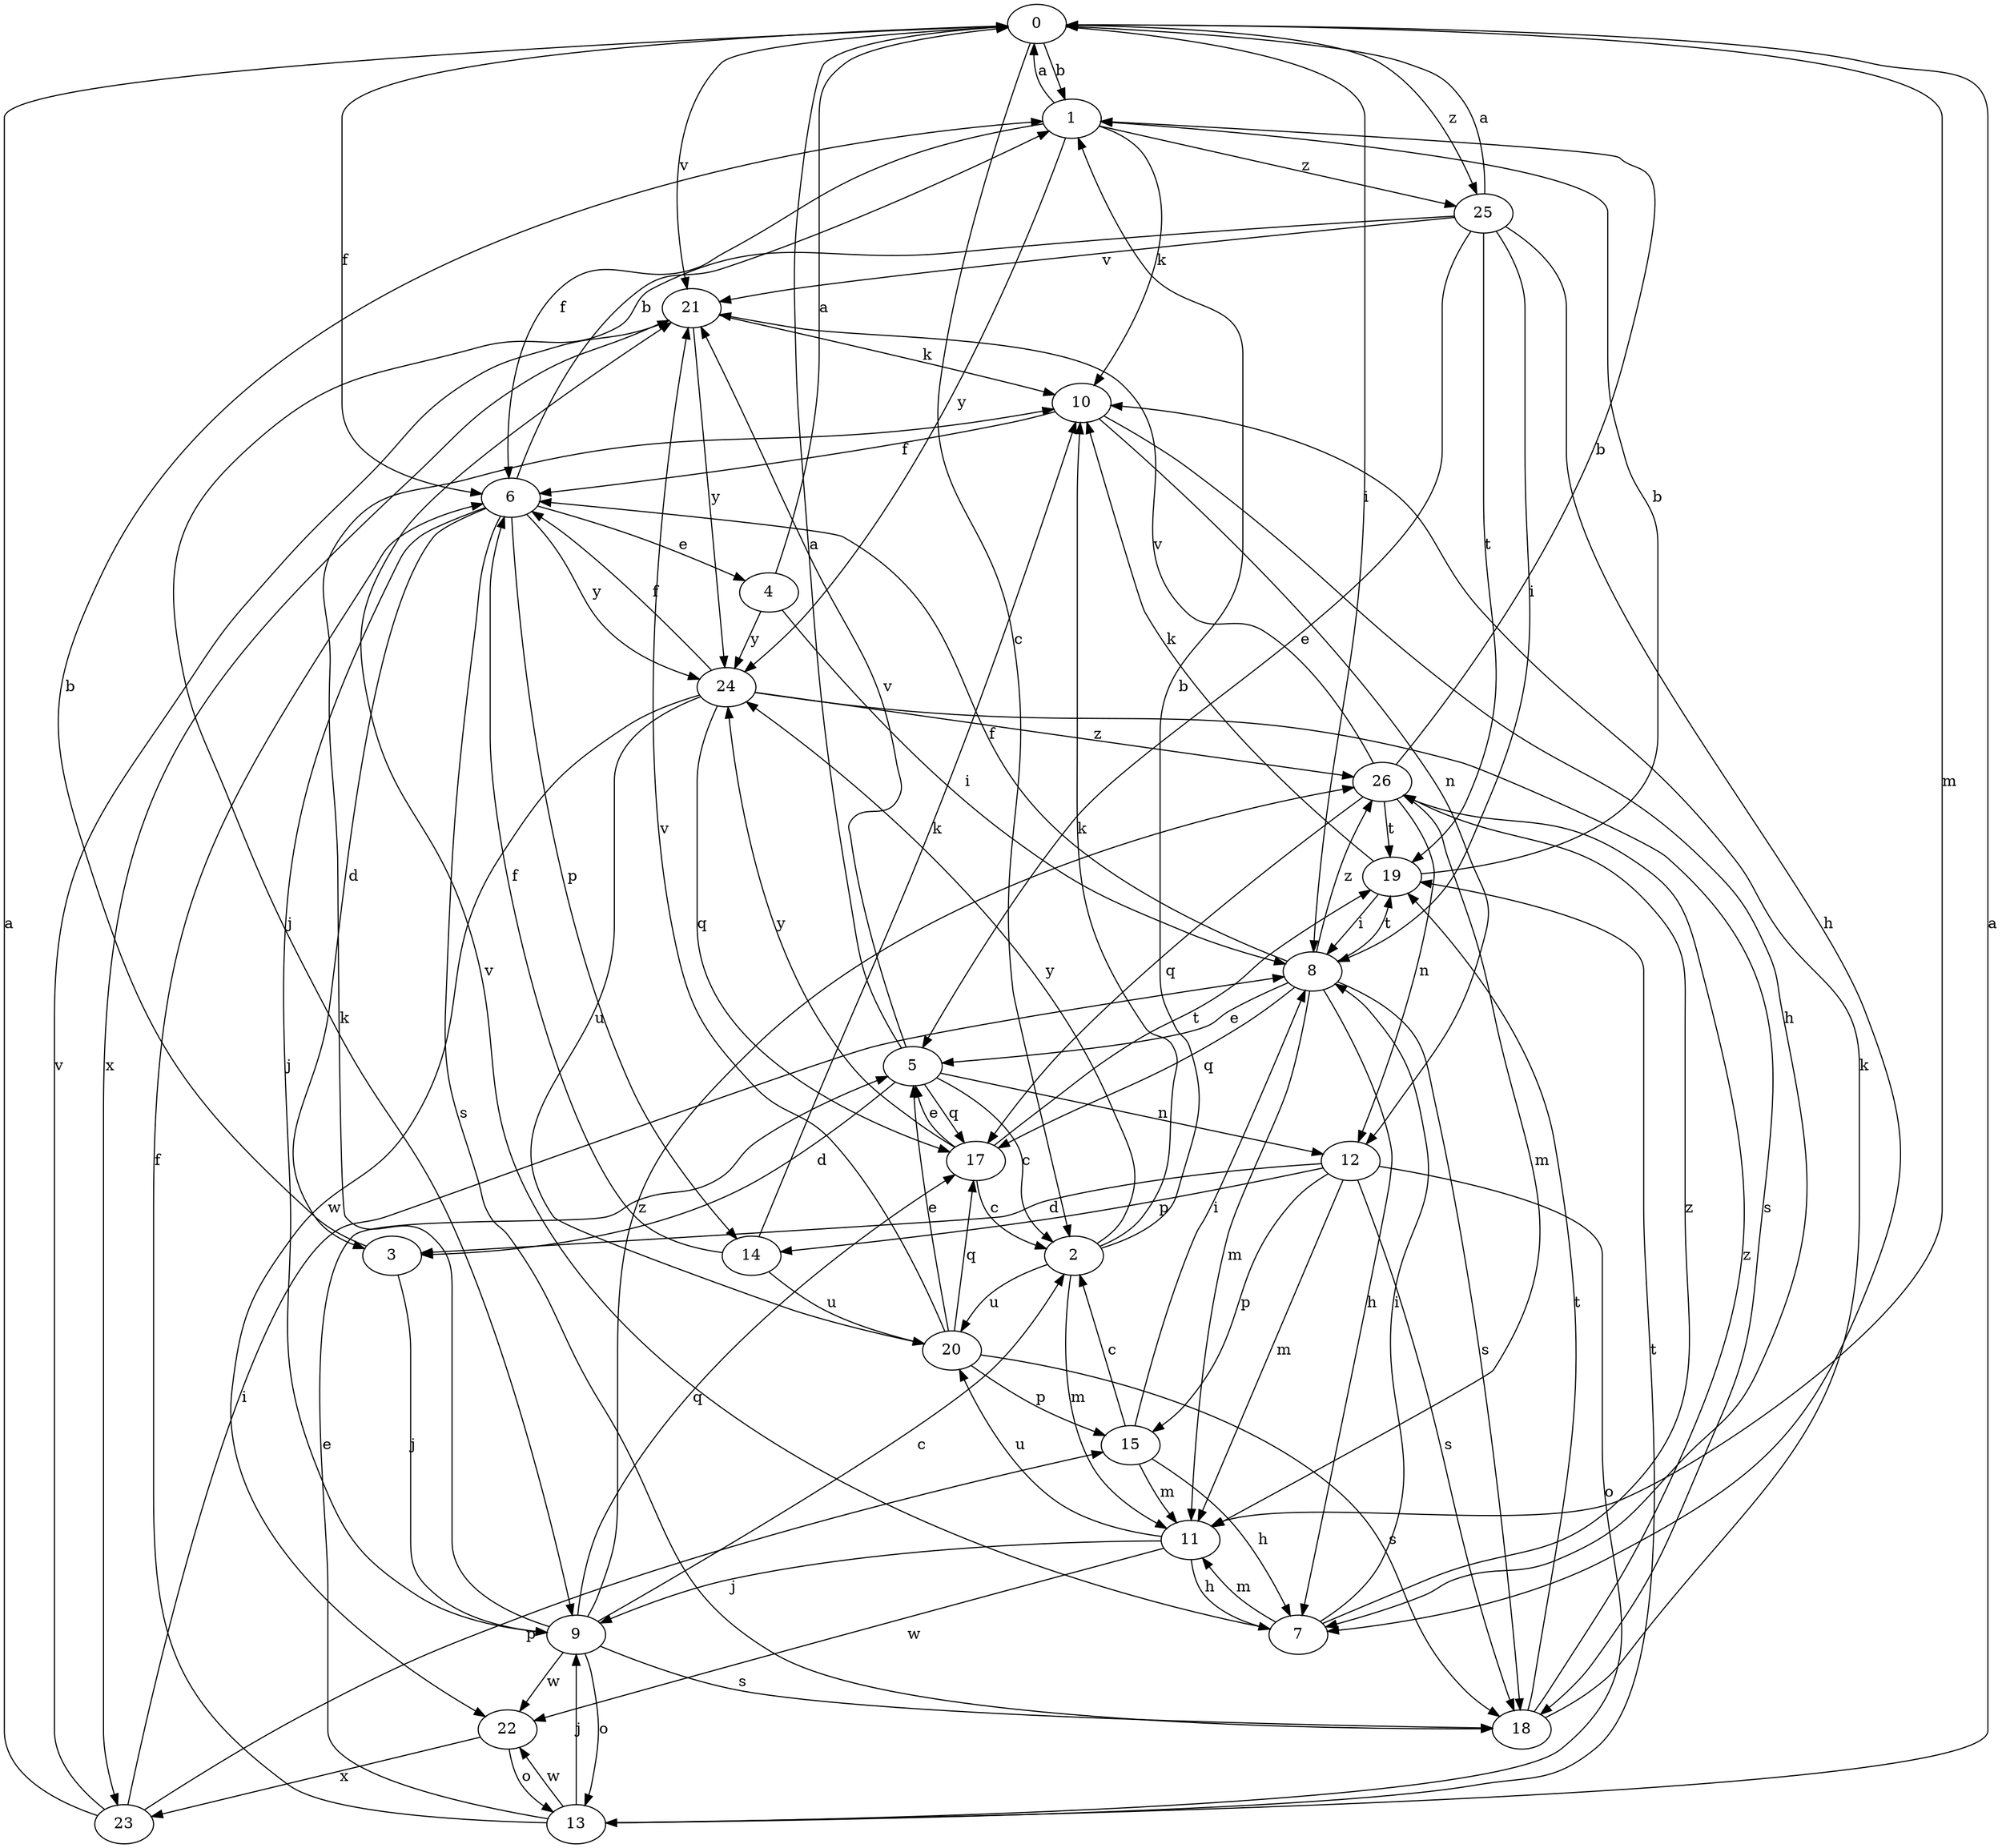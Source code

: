 strict digraph  {
0;
1;
2;
3;
4;
5;
6;
7;
8;
9;
10;
11;
12;
13;
14;
15;
17;
18;
19;
20;
21;
22;
23;
24;
25;
26;
0 -> 1  [label=b];
0 -> 2  [label=c];
0 -> 6  [label=f];
0 -> 8  [label=i];
0 -> 11  [label=m];
0 -> 21  [label=v];
0 -> 25  [label=z];
1 -> 0  [label=a];
1 -> 6  [label=f];
1 -> 10  [label=k];
1 -> 24  [label=y];
1 -> 25  [label=z];
2 -> 1  [label=b];
2 -> 10  [label=k];
2 -> 11  [label=m];
2 -> 20  [label=u];
2 -> 24  [label=y];
3 -> 1  [label=b];
3 -> 9  [label=j];
4 -> 0  [label=a];
4 -> 8  [label=i];
4 -> 24  [label=y];
5 -> 0  [label=a];
5 -> 2  [label=c];
5 -> 3  [label=d];
5 -> 12  [label=n];
5 -> 17  [label=q];
5 -> 21  [label=v];
6 -> 1  [label=b];
6 -> 3  [label=d];
6 -> 4  [label=e];
6 -> 9  [label=j];
6 -> 14  [label=p];
6 -> 18  [label=s];
6 -> 24  [label=y];
7 -> 8  [label=i];
7 -> 11  [label=m];
7 -> 21  [label=v];
7 -> 26  [label=z];
8 -> 5  [label=e];
8 -> 6  [label=f];
8 -> 7  [label=h];
8 -> 11  [label=m];
8 -> 17  [label=q];
8 -> 18  [label=s];
8 -> 19  [label=t];
8 -> 26  [label=z];
9 -> 2  [label=c];
9 -> 10  [label=k];
9 -> 13  [label=o];
9 -> 17  [label=q];
9 -> 18  [label=s];
9 -> 22  [label=w];
9 -> 26  [label=z];
10 -> 6  [label=f];
10 -> 7  [label=h];
10 -> 12  [label=n];
11 -> 7  [label=h];
11 -> 9  [label=j];
11 -> 20  [label=u];
11 -> 22  [label=w];
12 -> 3  [label=d];
12 -> 11  [label=m];
12 -> 13  [label=o];
12 -> 14  [label=p];
12 -> 15  [label=p];
12 -> 18  [label=s];
13 -> 0  [label=a];
13 -> 5  [label=e];
13 -> 6  [label=f];
13 -> 9  [label=j];
13 -> 19  [label=t];
13 -> 22  [label=w];
14 -> 6  [label=f];
14 -> 10  [label=k];
14 -> 20  [label=u];
15 -> 2  [label=c];
15 -> 7  [label=h];
15 -> 8  [label=i];
15 -> 11  [label=m];
17 -> 2  [label=c];
17 -> 5  [label=e];
17 -> 19  [label=t];
17 -> 24  [label=y];
18 -> 10  [label=k];
18 -> 19  [label=t];
18 -> 26  [label=z];
19 -> 1  [label=b];
19 -> 8  [label=i];
19 -> 10  [label=k];
20 -> 5  [label=e];
20 -> 15  [label=p];
20 -> 17  [label=q];
20 -> 18  [label=s];
20 -> 21  [label=v];
21 -> 10  [label=k];
21 -> 23  [label=x];
21 -> 24  [label=y];
22 -> 13  [label=o];
22 -> 23  [label=x];
23 -> 0  [label=a];
23 -> 8  [label=i];
23 -> 15  [label=p];
23 -> 21  [label=v];
24 -> 6  [label=f];
24 -> 17  [label=q];
24 -> 18  [label=s];
24 -> 20  [label=u];
24 -> 22  [label=w];
24 -> 26  [label=z];
25 -> 0  [label=a];
25 -> 5  [label=e];
25 -> 7  [label=h];
25 -> 8  [label=i];
25 -> 9  [label=j];
25 -> 19  [label=t];
25 -> 21  [label=v];
26 -> 1  [label=b];
26 -> 11  [label=m];
26 -> 12  [label=n];
26 -> 17  [label=q];
26 -> 19  [label=t];
26 -> 21  [label=v];
}
